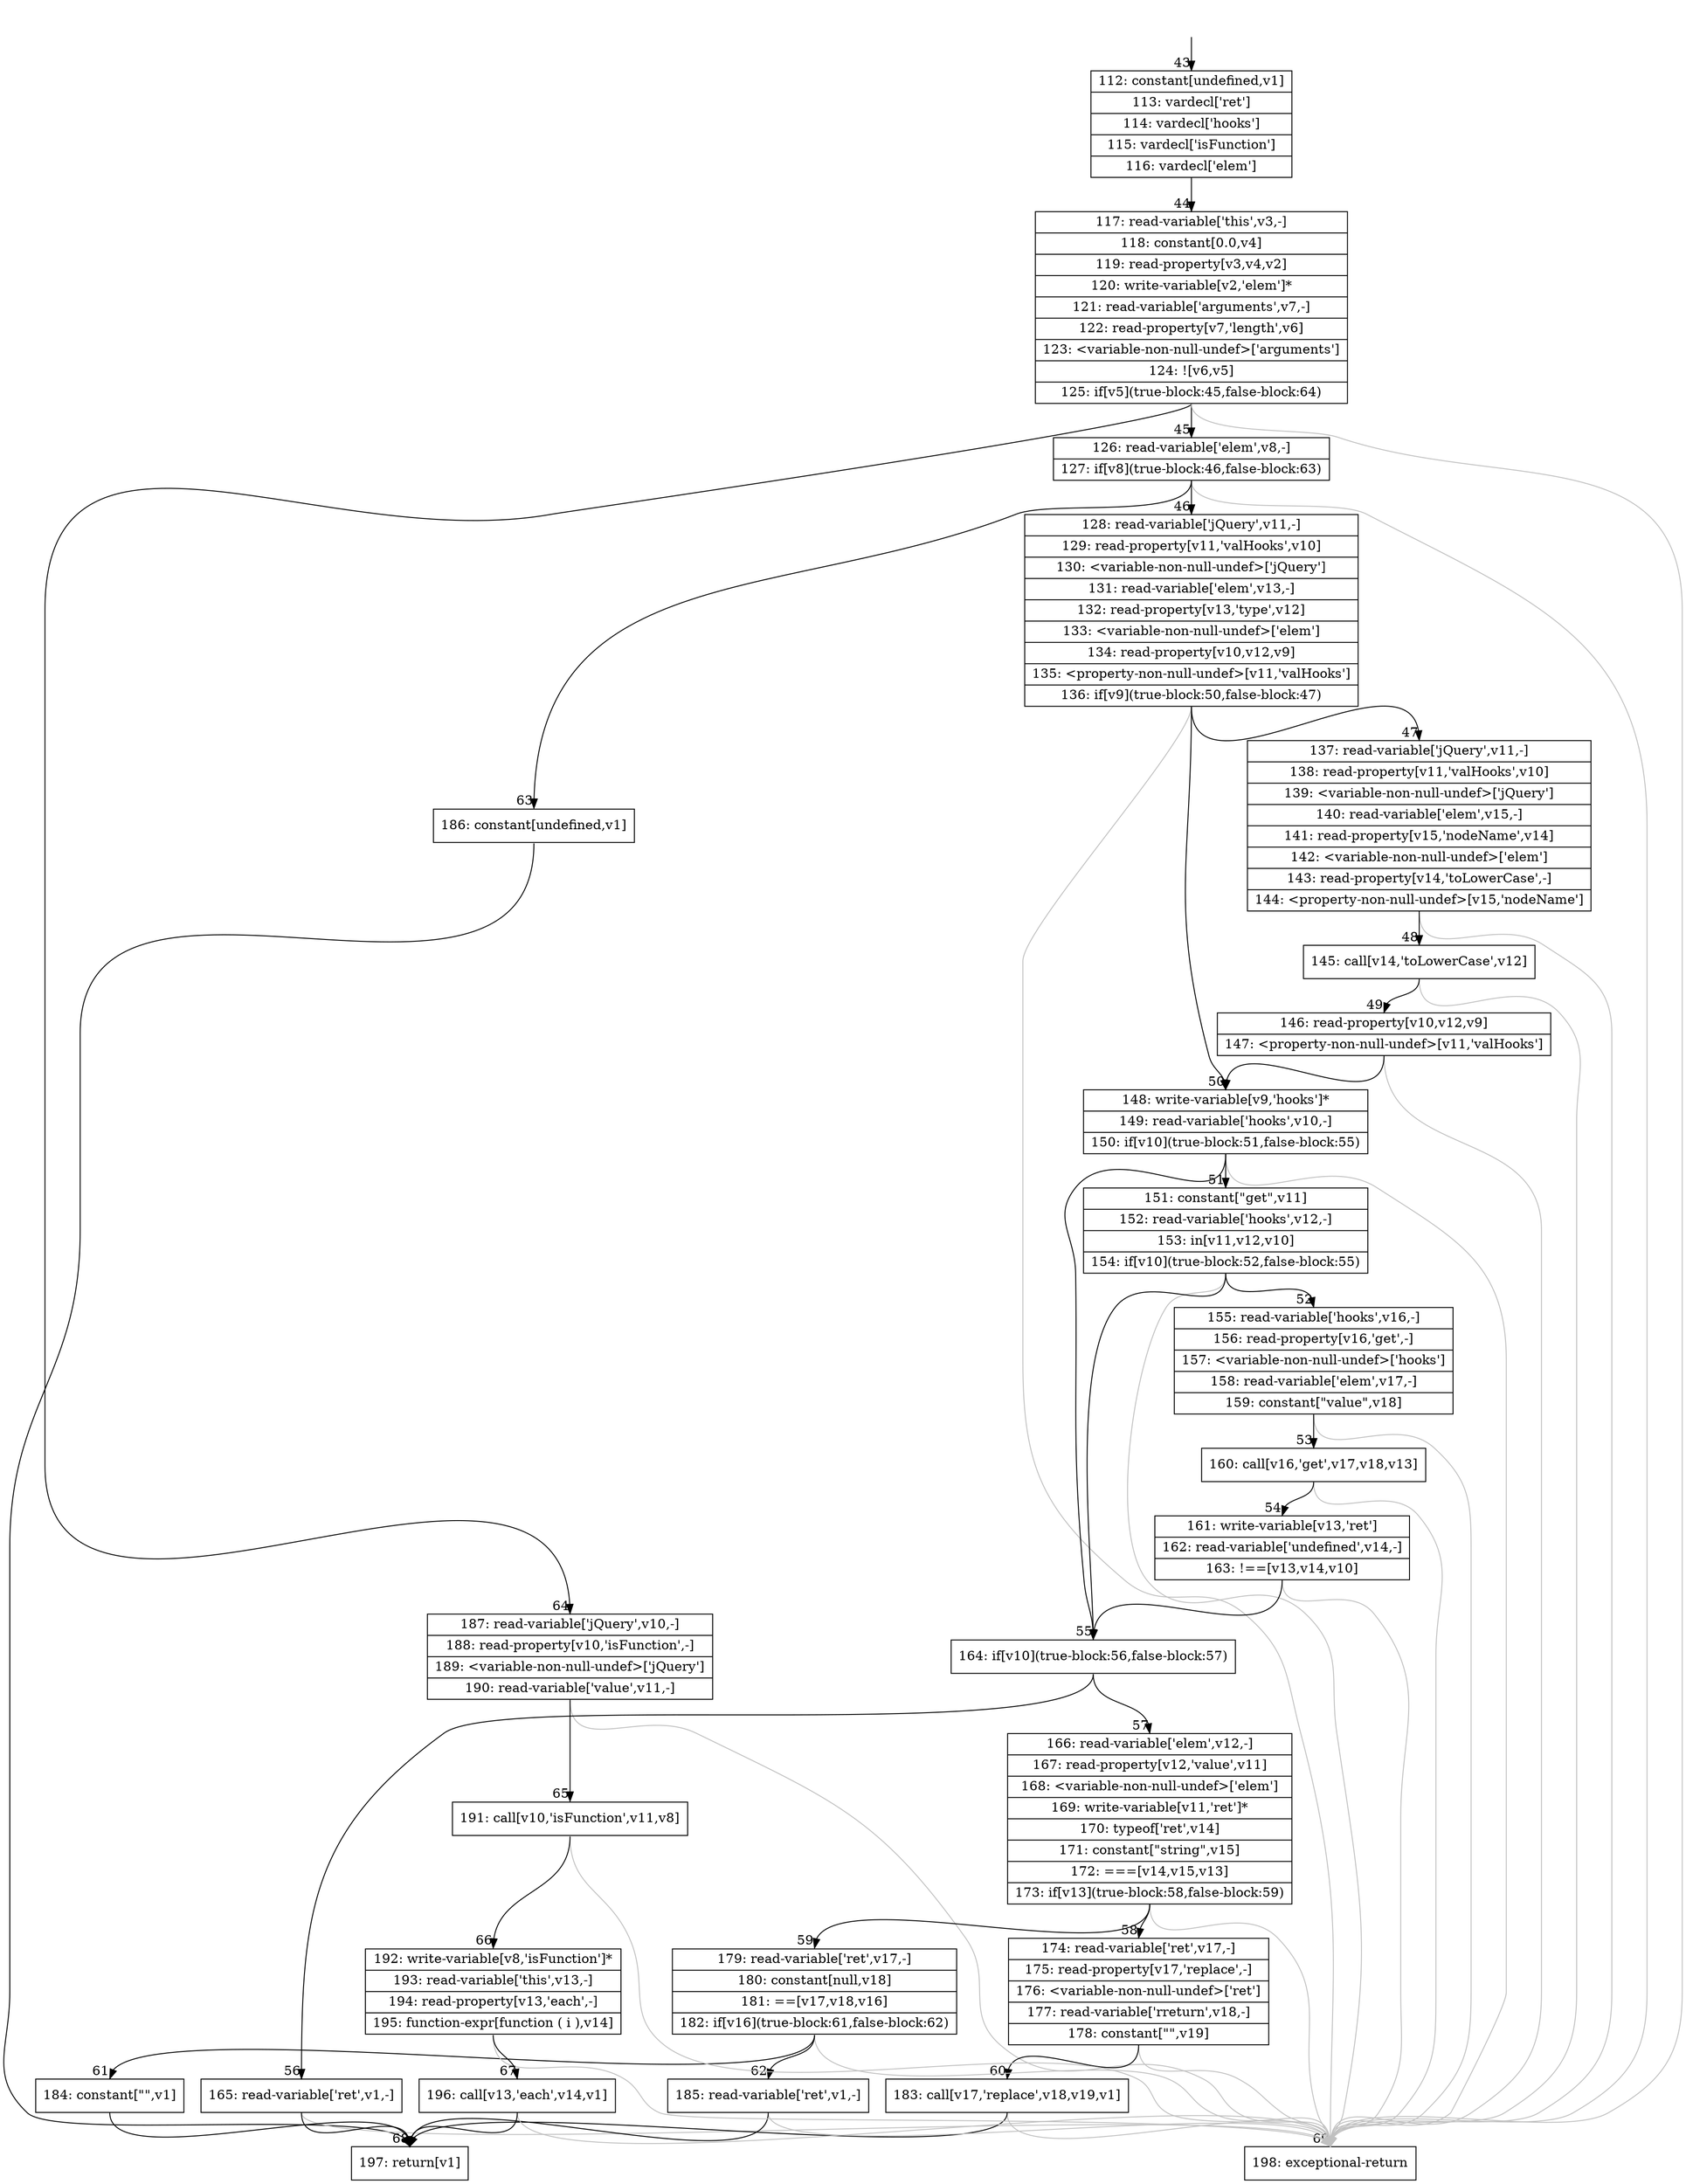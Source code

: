 digraph {
rankdir="TD"
BB_entry1[shape=none,label=""];
BB_entry1 -> BB43 [tailport=s, headport=n, headlabel="    43"]
BB43 [shape=record label="{112: constant[undefined,v1]|113: vardecl['ret']|114: vardecl['hooks']|115: vardecl['isFunction']|116: vardecl['elem']}" ] 
BB43 -> BB44 [tailport=s, headport=n, headlabel="      44"]
BB44 [shape=record label="{117: read-variable['this',v3,-]|118: constant[0.0,v4]|119: read-property[v3,v4,v2]|120: write-variable[v2,'elem']*|121: read-variable['arguments',v7,-]|122: read-property[v7,'length',v6]|123: \<variable-non-null-undef\>['arguments']|124: ![v6,v5]|125: if[v5](true-block:45,false-block:64)}" ] 
BB44 -> BB45 [tailport=s, headport=n, headlabel="      45"]
BB44 -> BB64 [tailport=s, headport=n, headlabel="      64"]
BB44 -> BB69 [tailport=s, headport=n, color=gray, headlabel="      69"]
BB45 [shape=record label="{126: read-variable['elem',v8,-]|127: if[v8](true-block:46,false-block:63)}" ] 
BB45 -> BB46 [tailport=s, headport=n, headlabel="      46"]
BB45 -> BB63 [tailport=s, headport=n, headlabel="      63"]
BB45 -> BB69 [tailport=s, headport=n, color=gray]
BB46 [shape=record label="{128: read-variable['jQuery',v11,-]|129: read-property[v11,'valHooks',v10]|130: \<variable-non-null-undef\>['jQuery']|131: read-variable['elem',v13,-]|132: read-property[v13,'type',v12]|133: \<variable-non-null-undef\>['elem']|134: read-property[v10,v12,v9]|135: \<property-non-null-undef\>[v11,'valHooks']|136: if[v9](true-block:50,false-block:47)}" ] 
BB46 -> BB50 [tailport=s, headport=n, headlabel="      50"]
BB46 -> BB47 [tailport=s, headport=n, headlabel="      47"]
BB46 -> BB69 [tailport=s, headport=n, color=gray]
BB47 [shape=record label="{137: read-variable['jQuery',v11,-]|138: read-property[v11,'valHooks',v10]|139: \<variable-non-null-undef\>['jQuery']|140: read-variable['elem',v15,-]|141: read-property[v15,'nodeName',v14]|142: \<variable-non-null-undef\>['elem']|143: read-property[v14,'toLowerCase',-]|144: \<property-non-null-undef\>[v15,'nodeName']}" ] 
BB47 -> BB48 [tailport=s, headport=n, headlabel="      48"]
BB47 -> BB69 [tailport=s, headport=n, color=gray]
BB48 [shape=record label="{145: call[v14,'toLowerCase',v12]}" ] 
BB48 -> BB49 [tailport=s, headport=n, headlabel="      49"]
BB48 -> BB69 [tailport=s, headport=n, color=gray]
BB49 [shape=record label="{146: read-property[v10,v12,v9]|147: \<property-non-null-undef\>[v11,'valHooks']}" ] 
BB49 -> BB50 [tailport=s, headport=n]
BB49 -> BB69 [tailport=s, headport=n, color=gray]
BB50 [shape=record label="{148: write-variable[v9,'hooks']*|149: read-variable['hooks',v10,-]|150: if[v10](true-block:51,false-block:55)}" ] 
BB50 -> BB55 [tailport=s, headport=n, headlabel="      55"]
BB50 -> BB51 [tailport=s, headport=n, headlabel="      51"]
BB50 -> BB69 [tailport=s, headport=n, color=gray]
BB51 [shape=record label="{151: constant[\"get\",v11]|152: read-variable['hooks',v12,-]|153: in[v11,v12,v10]|154: if[v10](true-block:52,false-block:55)}" ] 
BB51 -> BB55 [tailport=s, headport=n]
BB51 -> BB52 [tailport=s, headport=n, headlabel="      52"]
BB51 -> BB69 [tailport=s, headport=n, color=gray]
BB52 [shape=record label="{155: read-variable['hooks',v16,-]|156: read-property[v16,'get',-]|157: \<variable-non-null-undef\>['hooks']|158: read-variable['elem',v17,-]|159: constant[\"value\",v18]}" ] 
BB52 -> BB53 [tailport=s, headport=n, headlabel="      53"]
BB52 -> BB69 [tailport=s, headport=n, color=gray]
BB53 [shape=record label="{160: call[v16,'get',v17,v18,v13]}" ] 
BB53 -> BB54 [tailport=s, headport=n, headlabel="      54"]
BB53 -> BB69 [tailport=s, headport=n, color=gray]
BB54 [shape=record label="{161: write-variable[v13,'ret']|162: read-variable['undefined',v14,-]|163: !==[v13,v14,v10]}" ] 
BB54 -> BB55 [tailport=s, headport=n]
BB54 -> BB69 [tailport=s, headport=n, color=gray]
BB55 [shape=record label="{164: if[v10](true-block:56,false-block:57)}" ] 
BB55 -> BB56 [tailport=s, headport=n, headlabel="      56"]
BB55 -> BB57 [tailport=s, headport=n, headlabel="      57"]
BB56 [shape=record label="{165: read-variable['ret',v1,-]}" ] 
BB56 -> BB68 [tailport=s, headport=n, headlabel="      68"]
BB56 -> BB69 [tailport=s, headport=n, color=gray]
BB57 [shape=record label="{166: read-variable['elem',v12,-]|167: read-property[v12,'value',v11]|168: \<variable-non-null-undef\>['elem']|169: write-variable[v11,'ret']*|170: typeof['ret',v14]|171: constant[\"string\",v15]|172: ===[v14,v15,v13]|173: if[v13](true-block:58,false-block:59)}" ] 
BB57 -> BB58 [tailport=s, headport=n, headlabel="      58"]
BB57 -> BB59 [tailport=s, headport=n, headlabel="      59"]
BB57 -> BB69 [tailport=s, headport=n, color=gray]
BB58 [shape=record label="{174: read-variable['ret',v17,-]|175: read-property[v17,'replace',-]|176: \<variable-non-null-undef\>['ret']|177: read-variable['rreturn',v18,-]|178: constant[\"\",v19]}" ] 
BB58 -> BB60 [tailport=s, headport=n, headlabel="      60"]
BB58 -> BB69 [tailport=s, headport=n, color=gray]
BB59 [shape=record label="{179: read-variable['ret',v17,-]|180: constant[null,v18]|181: ==[v17,v18,v16]|182: if[v16](true-block:61,false-block:62)}" ] 
BB59 -> BB61 [tailport=s, headport=n, headlabel="      61"]
BB59 -> BB62 [tailport=s, headport=n, headlabel="      62"]
BB59 -> BB69 [tailport=s, headport=n, color=gray]
BB60 [shape=record label="{183: call[v17,'replace',v18,v19,v1]}" ] 
BB60 -> BB68 [tailport=s, headport=n]
BB60 -> BB69 [tailport=s, headport=n, color=gray]
BB61 [shape=record label="{184: constant[\"\",v1]}" ] 
BB61 -> BB68 [tailport=s, headport=n]
BB62 [shape=record label="{185: read-variable['ret',v1,-]}" ] 
BB62 -> BB68 [tailport=s, headport=n]
BB62 -> BB69 [tailport=s, headport=n, color=gray]
BB63 [shape=record label="{186: constant[undefined,v1]}" ] 
BB63 -> BB68 [tailport=s, headport=n]
BB64 [shape=record label="{187: read-variable['jQuery',v10,-]|188: read-property[v10,'isFunction',-]|189: \<variable-non-null-undef\>['jQuery']|190: read-variable['value',v11,-]}" ] 
BB64 -> BB65 [tailport=s, headport=n, headlabel="      65"]
BB64 -> BB69 [tailport=s, headport=n, color=gray]
BB65 [shape=record label="{191: call[v10,'isFunction',v11,v8]}" ] 
BB65 -> BB66 [tailport=s, headport=n, headlabel="      66"]
BB65 -> BB69 [tailport=s, headport=n, color=gray]
BB66 [shape=record label="{192: write-variable[v8,'isFunction']*|193: read-variable['this',v13,-]|194: read-property[v13,'each',-]|195: function-expr[function ( i ),v14]}" ] 
BB66 -> BB67 [tailport=s, headport=n, headlabel="      67"]
BB66 -> BB69 [tailport=s, headport=n, color=gray]
BB67 [shape=record label="{196: call[v13,'each',v14,v1]}" ] 
BB67 -> BB68 [tailport=s, headport=n]
BB67 -> BB69 [tailport=s, headport=n, color=gray]
BB68 [shape=record label="{197: return[v1]}" ] 
BB69 [shape=record label="{198: exceptional-return}" ] 
}

